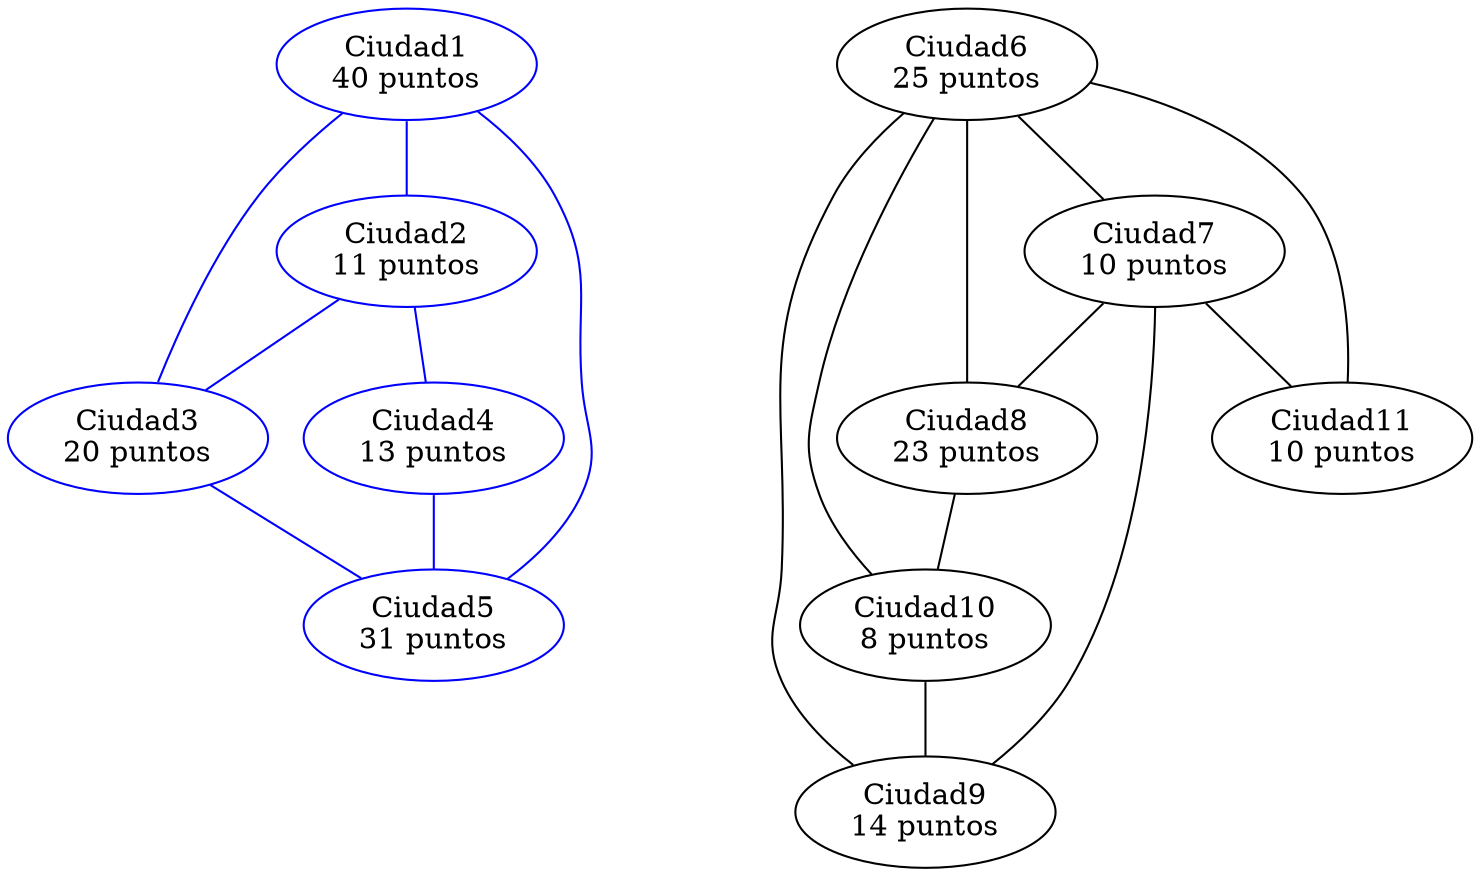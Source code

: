 strict graph G {
  1 [ color="blue" label="Ciudad1
40 puntos" ];
  2 [ color="blue" label="Ciudad2
11 puntos" ];
  3 [ color="blue" label="Ciudad3
20 puntos" ];
  4 [ color="blue" label="Ciudad4
13 puntos" ];
  5 [ color="blue" label="Ciudad5
31 puntos" ];
  6 [ label="Ciudad6
25 puntos" ];
  7 [ label="Ciudad7
10 puntos" ];
  8 [ label="Ciudad8
23 puntos" ];
  9 [ label="Ciudad9
14 puntos" ];
  10 [ label="Ciudad10
8 puntos" ];
  11 [ label="Ciudad11
10 puntos" ];
  1 -- 2 [ color="blue" ];
  2 -- 3 [ color="blue" ];
  3 -- 5 [ color="blue" ];
  2 -- 4 [ color="blue" ];
  4 -- 5 [ color="blue" ];
  1 -- 3 [ color="blue" ];
  5 -- 1 [ color="blue" ];
  6 -- 8 [ ];
  9 -- 6 [ ];
  8 -- 10 [ ];
  10 -- 9 [ ];
  6 -- 10 [ ];
  6 -- 7 [ ];
  7 -- 9 [ ];
  7 -- 11 [ ];
  11 -- 6 [ ];
  7 -- 8 [ ];
}
